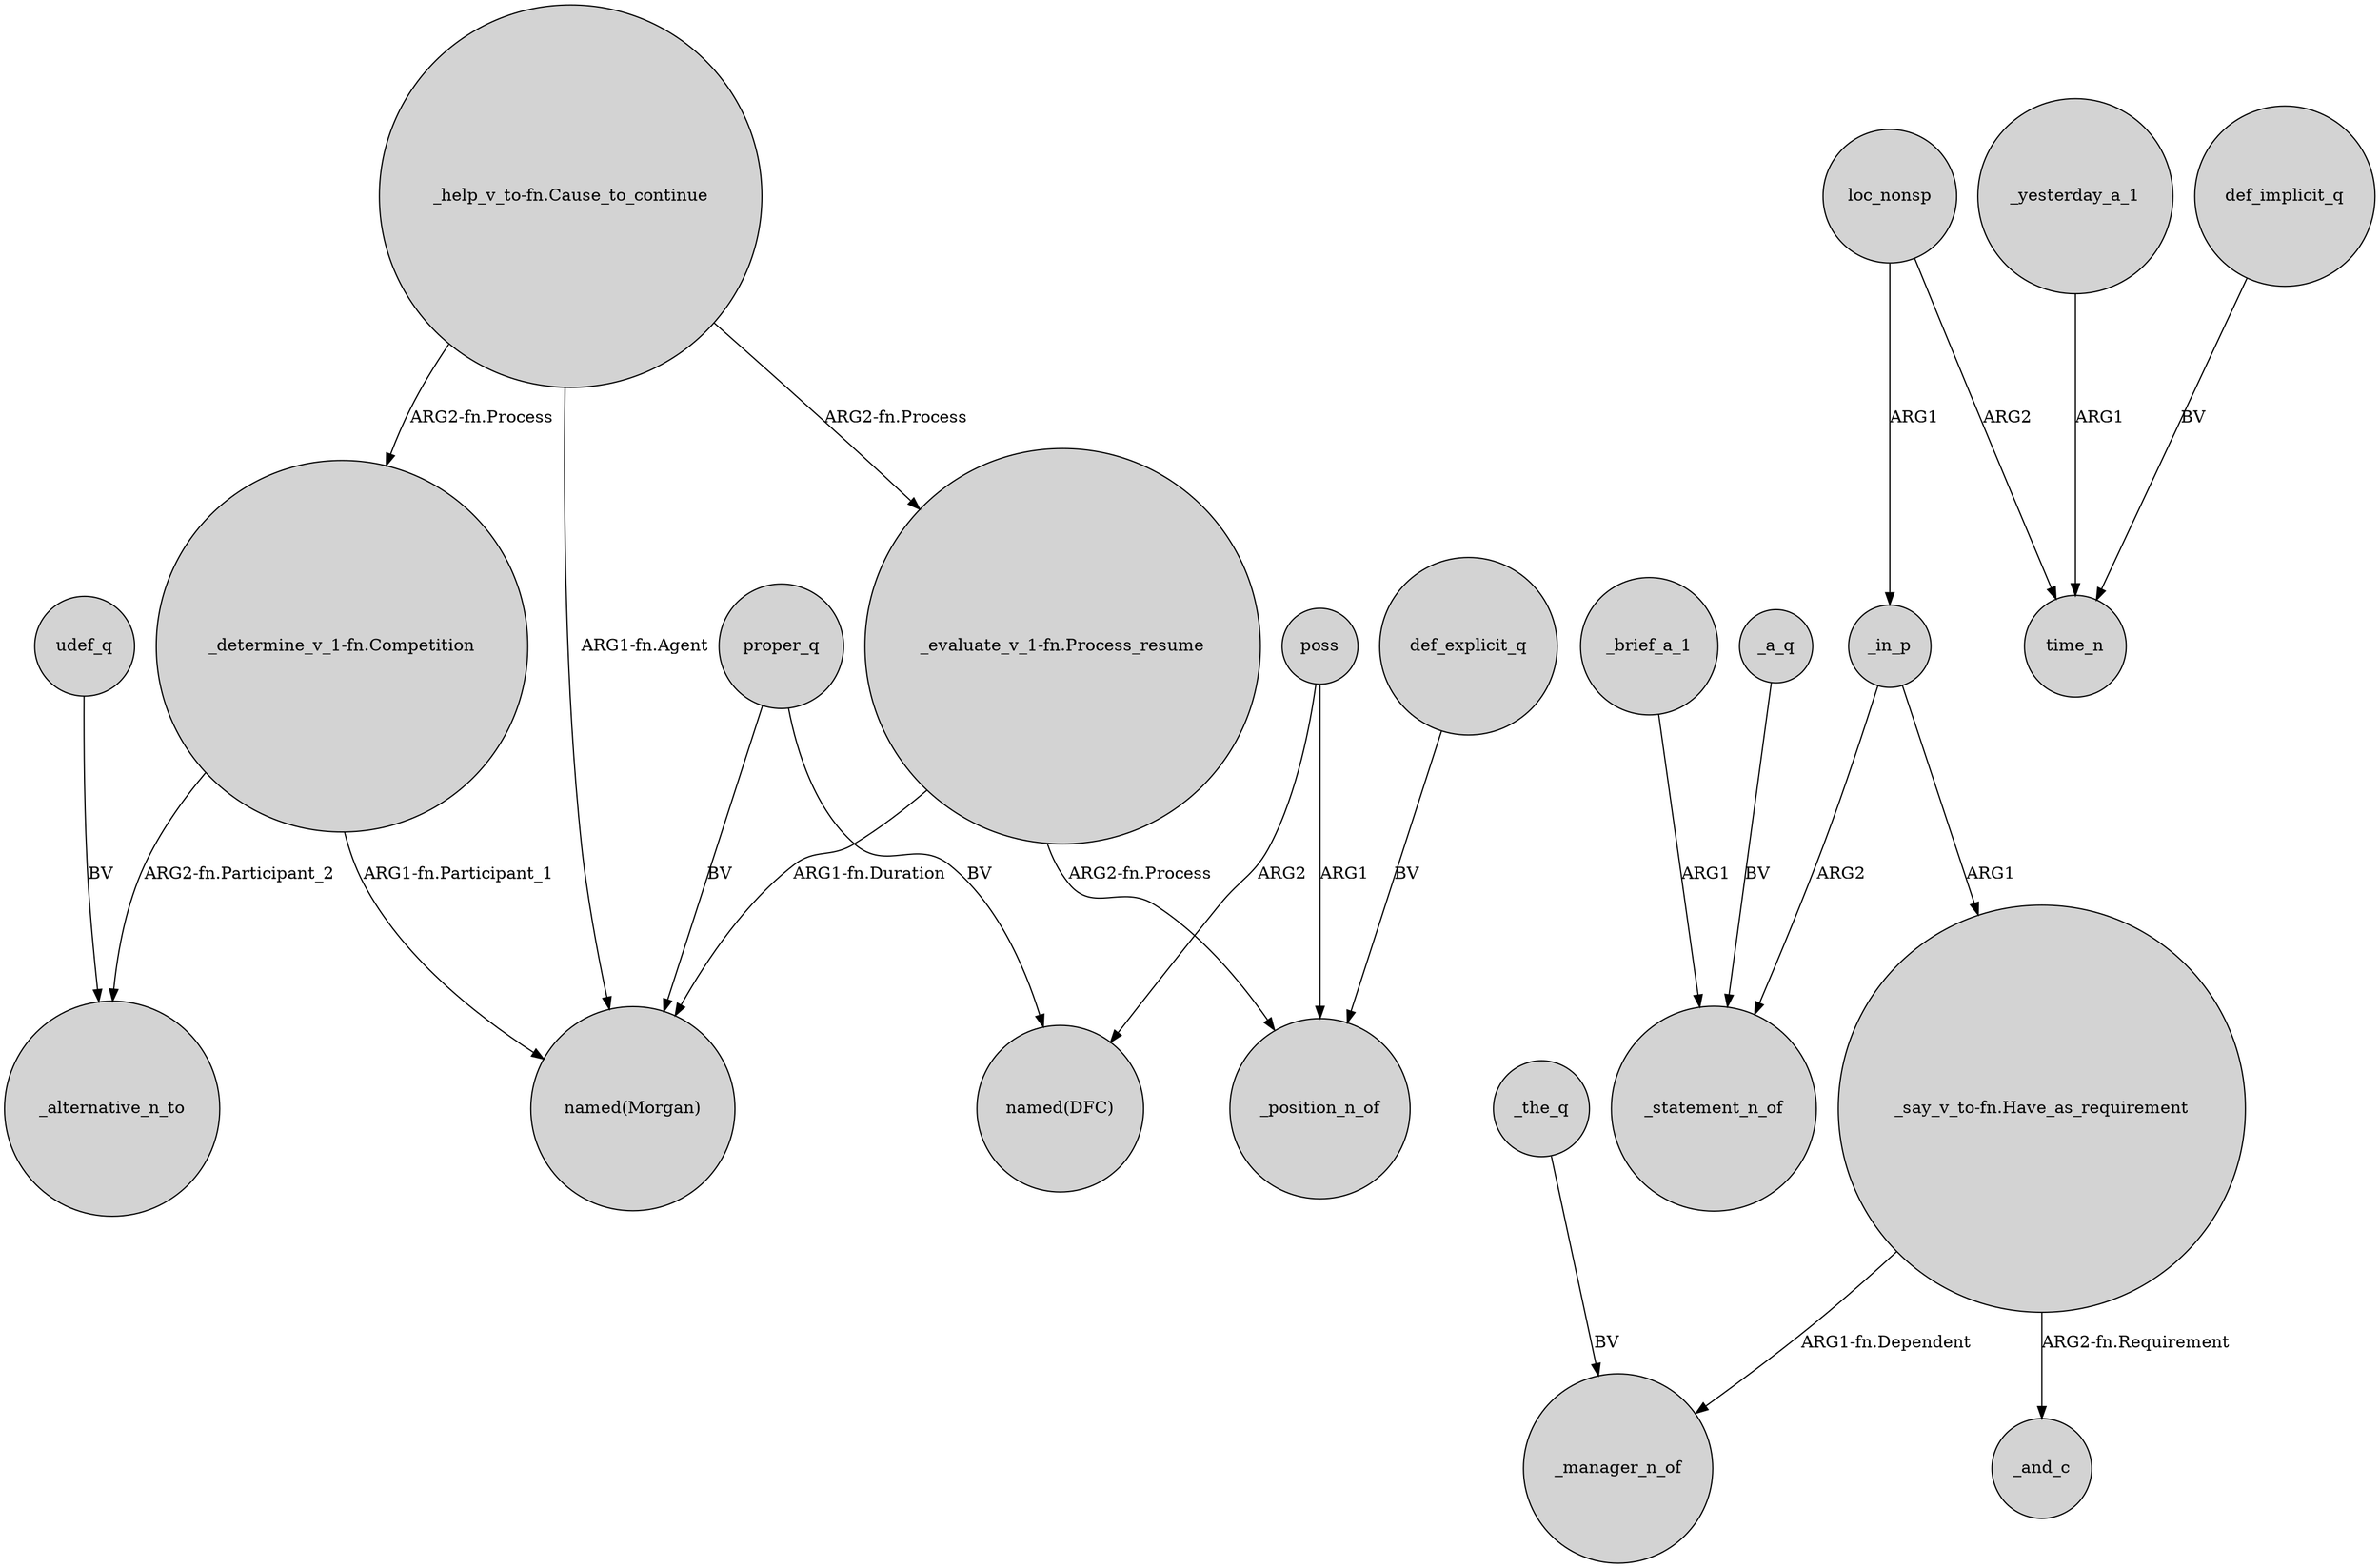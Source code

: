 digraph {
	node [shape=circle style=filled]
	udef_q -> _alternative_n_to [label=BV]
	"_say_v_to-fn.Have_as_requirement" -> _manager_n_of [label="ARG1-fn.Dependent"]
	_brief_a_1 -> _statement_n_of [label=ARG1]
	"_help_v_to-fn.Cause_to_continue" -> "_evaluate_v_1-fn.Process_resume" [label="ARG2-fn.Process"]
	_yesterday_a_1 -> time_n [label=ARG1]
	def_explicit_q -> _position_n_of [label=BV]
	"_determine_v_1-fn.Competition" -> _alternative_n_to [label="ARG2-fn.Participant_2"]
	"_help_v_to-fn.Cause_to_continue" -> "_determine_v_1-fn.Competition" [label="ARG2-fn.Process"]
	poss -> _position_n_of [label=ARG1]
	_in_p -> "_say_v_to-fn.Have_as_requirement" [label=ARG1]
	_the_q -> _manager_n_of [label=BV]
	"_say_v_to-fn.Have_as_requirement" -> _and_c [label="ARG2-fn.Requirement"]
	"_help_v_to-fn.Cause_to_continue" -> "named(Morgan)" [label="ARG1-fn.Agent"]
	proper_q -> "named(DFC)" [label=BV]
	"_evaluate_v_1-fn.Process_resume" -> "named(Morgan)" [label="ARG1-fn.Duration"]
	_in_p -> _statement_n_of [label=ARG2]
	loc_nonsp -> time_n [label=ARG2]
	poss -> "named(DFC)" [label=ARG2]
	proper_q -> "named(Morgan)" [label=BV]
	loc_nonsp -> _in_p [label=ARG1]
	"_determine_v_1-fn.Competition" -> "named(Morgan)" [label="ARG1-fn.Participant_1"]
	def_implicit_q -> time_n [label=BV]
	_a_q -> _statement_n_of [label=BV]
	"_evaluate_v_1-fn.Process_resume" -> _position_n_of [label="ARG2-fn.Process"]
}
